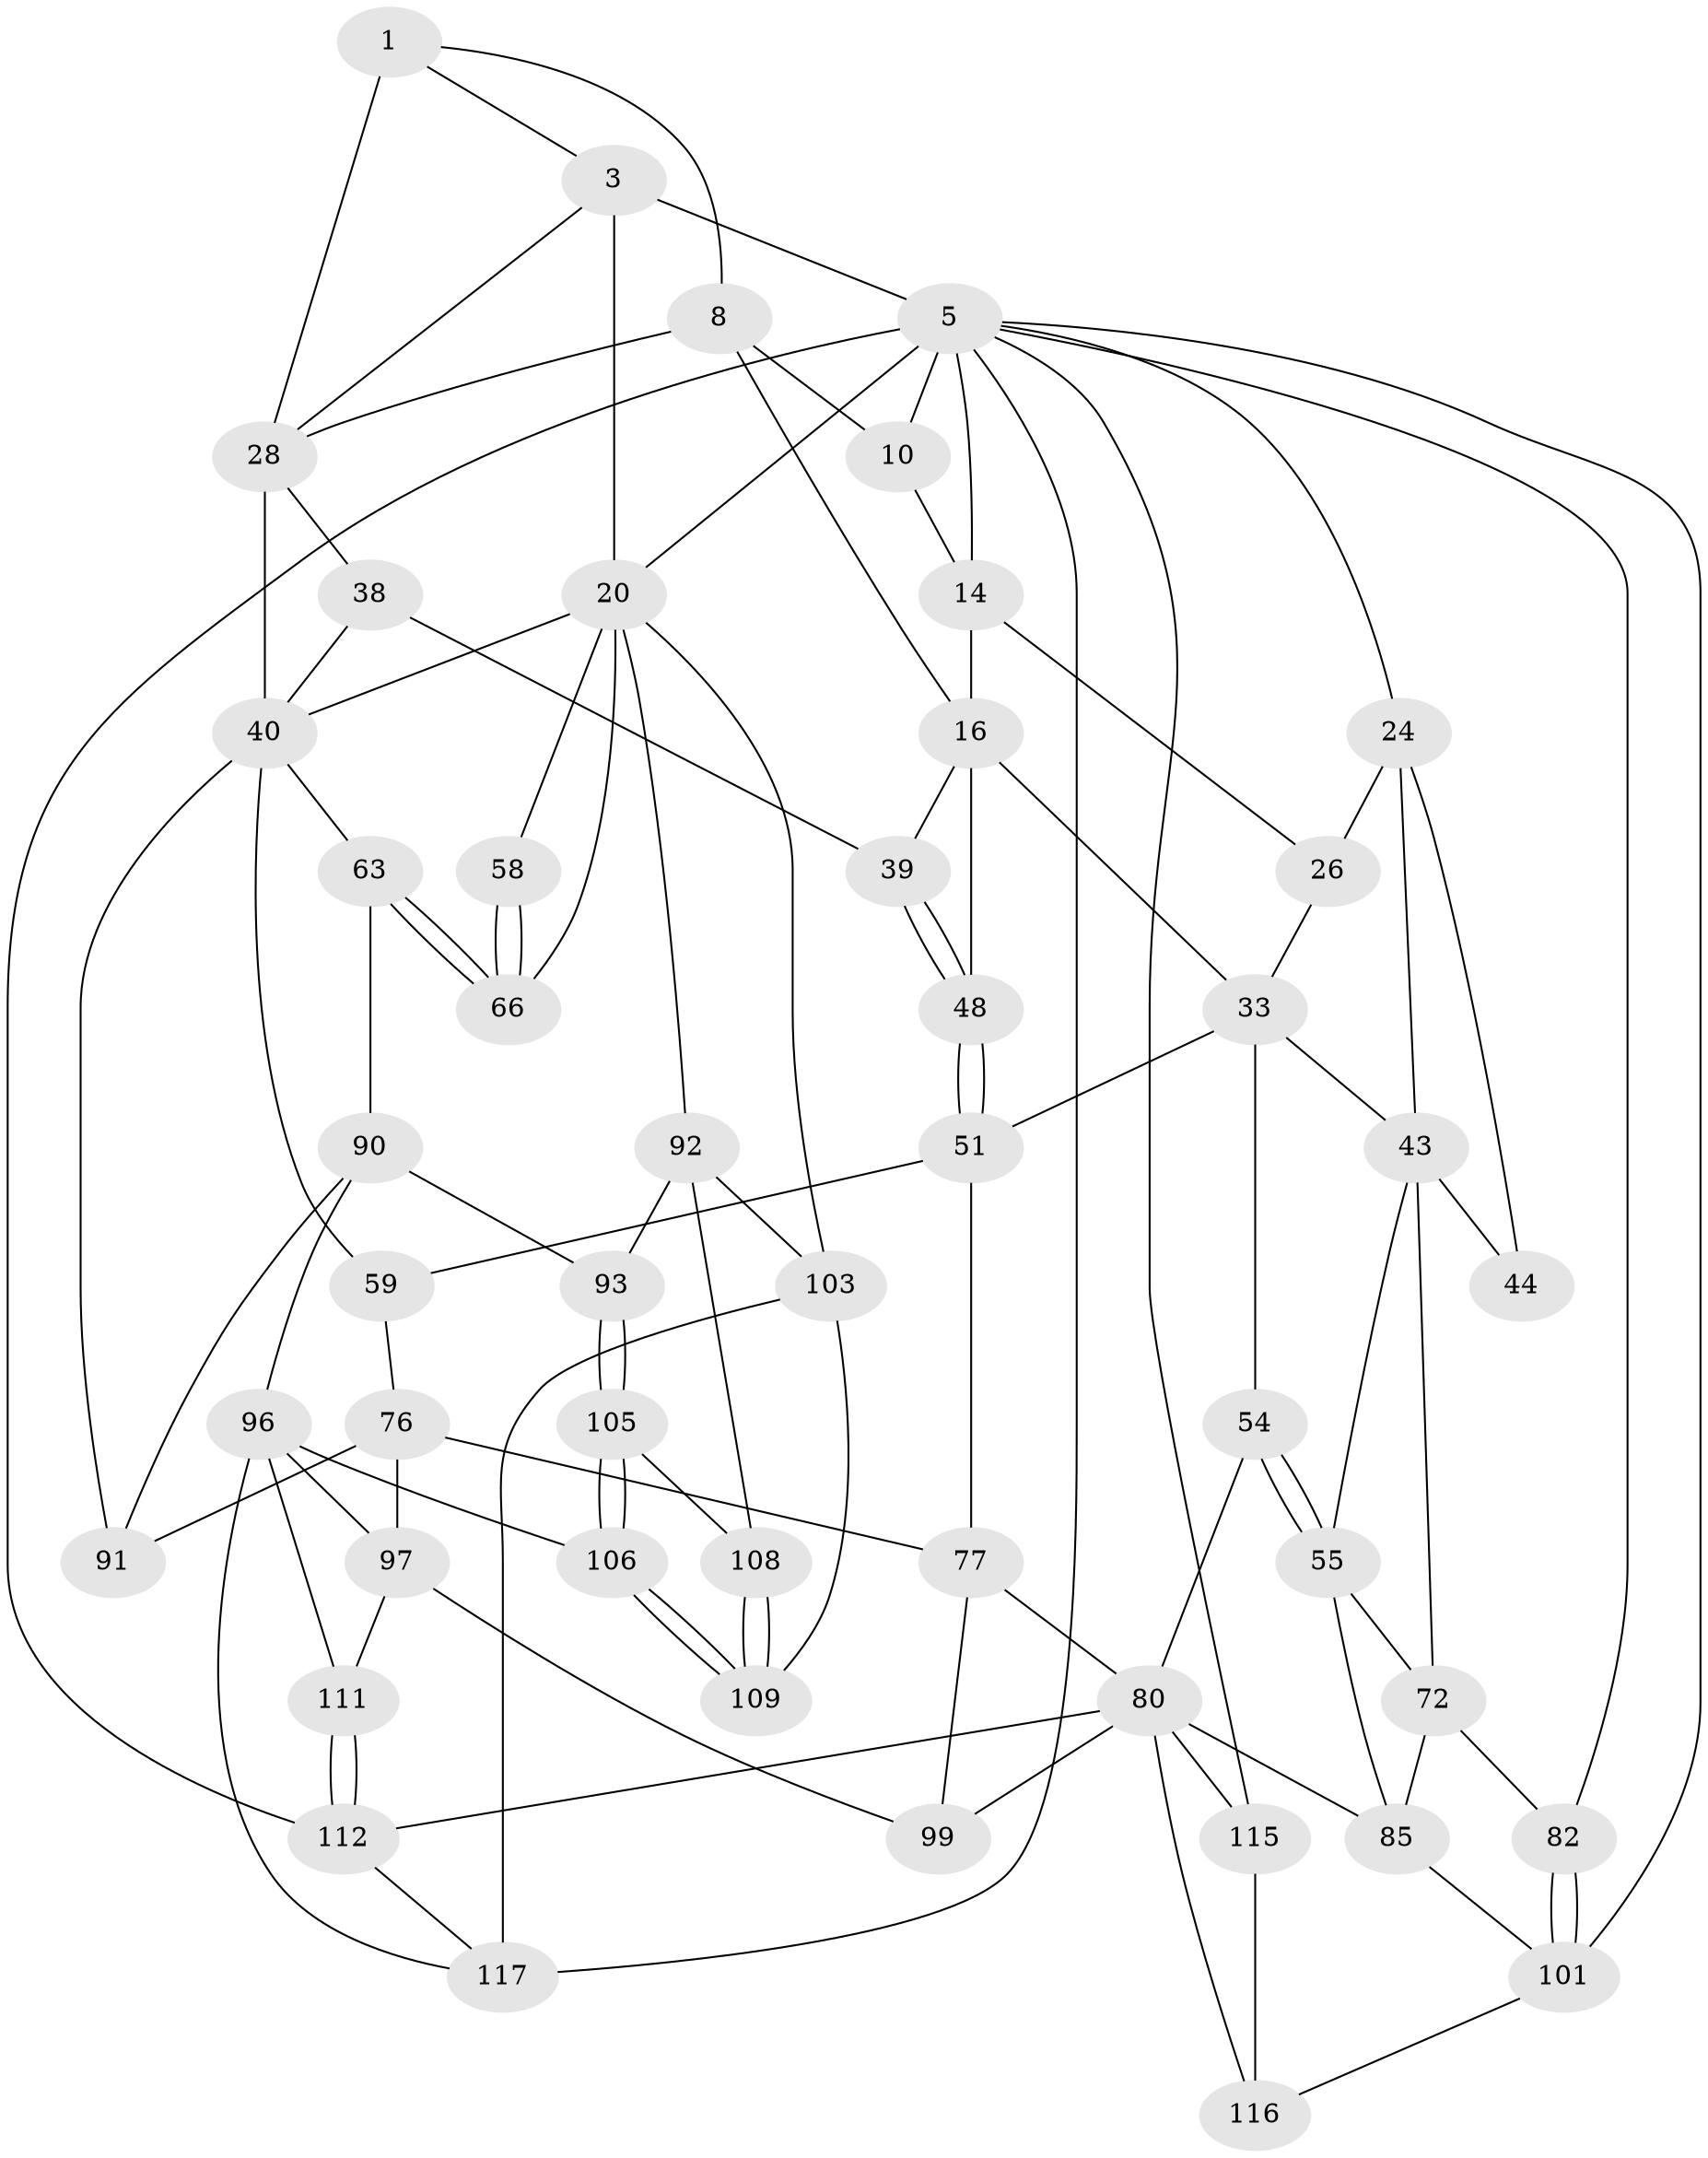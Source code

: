 // original degree distribution, {3: 0.016129032258064516, 4: 0.25, 5: 0.5161290322580645, 6: 0.21774193548387097}
// Generated by graph-tools (version 1.1) at 2025/21/03/04/25 18:21:23]
// undirected, 49 vertices, 106 edges
graph export_dot {
graph [start="1"]
  node [color=gray90,style=filled];
  1 [pos="+0.734390269358722+0",super="+7+2"];
  3 [pos="+0.8668473598354594+0.06735507138778088",super="+4+22"];
  5 [pos="+0.9953672184875912+0",super="+6+11"];
  8 [pos="+0.5854052262234856+0.1451662970632112",super="+9"];
  10 [pos="+0.5166589833971725+0",super="+13"];
  14 [pos="+0.29301856650886104+0.10699127963027334",super="+17"];
  16 [pos="+0.48818074205597073+0.14630240207487374",super="+31"];
  20 [pos="+1+0.22558952304666008",super="+21+57"];
  24 [pos="+0+0.27218637563467724",super="+25+45"];
  26 [pos="+0.2914236478951345+0.17944770511570965"];
  28 [pos="+0.7258063225732907+0.1771860904820129",super="+30+29"];
  33 [pos="+0.3416275000157948+0.31864916530056664",super="+34+52"];
  38 [pos="+0.5586587559530642+0.33960681176060514"];
  39 [pos="+0.5123822677784583+0.32650208773271294"];
  40 [pos="+0.7445724642393914+0.32026414893162947",super="+47+41"];
  43 [pos="+0.24394039832427292+0.33361173492016977",super="+56"];
  44 [pos="+0.15087850428980965+0.23021937238651646"];
  48 [pos="+0.48813150749412965+0.36165586537664035"];
  51 [pos="+0.47822511145986435+0.37996225438032416",super="+60"];
  54 [pos="+0.39549953650039554+0.4239599313402041",super="+73"];
  55 [pos="+0.29799749215052795+0.43525255673636665",super="+70"];
  58 [pos="+0.9367754706630556+0.3923355849579873"];
  59 [pos="+0.5989020231486332+0.442986768922139",super="+75"];
  63 [pos="+0.8281936040904001+0.40950612862628394",super="+64"];
  66 [pos="+0.9139665984603852+0.4913358140542217"];
  72 [pos="+0.1690243423032922+0.42449542731864887",super="+81"];
  76 [pos="+0.5422032660082484+0.5557378710430787",super="+95"];
  77 [pos="+0.5118247630096924+0.5601674379099054",super="+79"];
  80 [pos="+0.4341730683141529+0.5651559942702552",super="+88"];
  82 [pos="+0+0.4531976044572388"];
  85 [pos="+0.26980189536989196+0.5847411958773756",super="+86"];
  90 [pos="+0.7837377481872481+0.562040856475652",super="+94"];
  91 [pos="+0.6598199632727179+0.5851856236535646"];
  92 [pos="+0.8553764458715163+0.5803320476313518",super="+104"];
  93 [pos="+0.819343045278977+0.5930341702902916"];
  96 [pos="+0.7536560031109969+0.6371036201083513",super="+107"];
  97 [pos="+0.6604058180243095+0.6933578025081313",super="+98"];
  99 [pos="+0.4947958953539167+0.6483065144840824"];
  101 [pos="+0+0.6251836239005115",super="+102"];
  103 [pos="+1+0.7405567117440714",super="+110"];
  105 [pos="+0.8294312586024948+0.6632510552043934"];
  106 [pos="+0.7975116579641165+0.793868208181353"];
  108 [pos="+0.8776246025619795+0.7134369369368017"];
  109 [pos="+0.8891755117260851+0.7579081004060365"];
  111 [pos="+0.6437453118213194+0.8356365805736805"];
  112 [pos="+0.6389345442533917+0.8417506428399151",super="+122"];
  115 [pos="+0.272474535777797+0.94227627917263"];
  116 [pos="+0.21201716162949424+0.848023769958439"];
  117 [pos="+0.9216572936844859+0.853185467748968",super="+118"];
  1 -- 8;
  1 -- 3;
  1 -- 28 [weight=2];
  3 -- 5 [weight=2];
  3 -- 20;
  3 -- 28;
  5 -- 10 [weight=2];
  5 -- 14;
  5 -- 112 [weight=2];
  5 -- 82;
  5 -- 115;
  5 -- 20 [weight=3];
  5 -- 117 [weight=2];
  5 -- 24 [weight=2];
  5 -- 101 [weight=2];
  8 -- 16;
  8 -- 10;
  8 -- 28;
  10 -- 14;
  14 -- 16;
  14 -- 26;
  16 -- 33;
  16 -- 48;
  16 -- 39;
  20 -- 40;
  20 -- 58 [weight=2];
  20 -- 66;
  20 -- 103;
  20 -- 92;
  24 -- 26;
  24 -- 44 [weight=2];
  24 -- 43;
  26 -- 33;
  28 -- 40 [weight=3];
  28 -- 38;
  33 -- 43;
  33 -- 51 [weight=2];
  33 -- 54;
  38 -- 39;
  38 -- 40;
  39 -- 48;
  39 -- 48;
  40 -- 63 [weight=2];
  40 -- 91;
  40 -- 59 [weight=2];
  43 -- 44;
  43 -- 72;
  43 -- 55;
  48 -- 51;
  48 -- 51;
  51 -- 59;
  51 -- 77;
  54 -- 55 [weight=2];
  54 -- 55;
  54 -- 80;
  55 -- 72;
  55 -- 85 [weight=2];
  58 -- 66;
  58 -- 66;
  59 -- 76;
  63 -- 66;
  63 -- 66;
  63 -- 90;
  72 -- 82;
  72 -- 85;
  76 -- 77;
  76 -- 97;
  76 -- 91;
  77 -- 80;
  77 -- 99;
  80 -- 112;
  80 -- 99;
  80 -- 115;
  80 -- 116;
  80 -- 85;
  82 -- 101;
  82 -- 101;
  85 -- 101;
  90 -- 91;
  90 -- 96;
  90 -- 93;
  92 -- 93;
  92 -- 108;
  92 -- 103;
  93 -- 105;
  93 -- 105;
  96 -- 97;
  96 -- 106;
  96 -- 117;
  96 -- 111;
  97 -- 99;
  97 -- 111;
  101 -- 116;
  103 -- 117;
  103 -- 109;
  105 -- 106;
  105 -- 106;
  105 -- 108;
  106 -- 109;
  106 -- 109;
  108 -- 109;
  108 -- 109;
  111 -- 112;
  111 -- 112;
  112 -- 117;
  115 -- 116;
}
